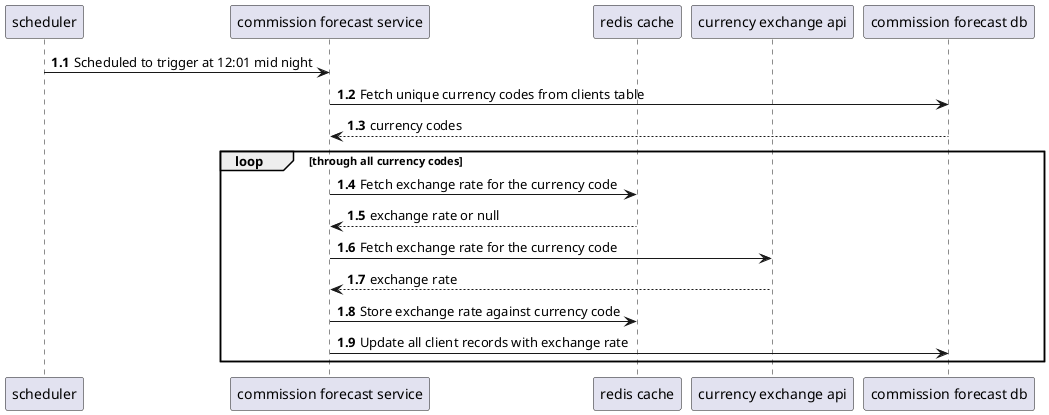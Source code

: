 @startuml
'https://plantuml.com/sequence-diagram

autonumber 1.1

participant scheduler
participant "commission forecast service" as CFS
participant "redis cache" as RC
participant "currency exchange api" as CEA
participant "commission forecast db" as CFDB

scheduler -> CFS: Scheduled to trigger at 12:01 mid night
CFS -> CFDB: Fetch unique currency codes from clients table
    return currency codes
    loop through all currency codes
        CFS -> RC: Fetch exchange rate for the currency code
            return exchange rate or null
        CFS -> CEA: Fetch exchange rate for the currency code
            return exchange rate
        CFS -> RC: Store exchange rate against currency code
        CFS -> CFDB: Update all client records with exchange rate
    end

@enduml